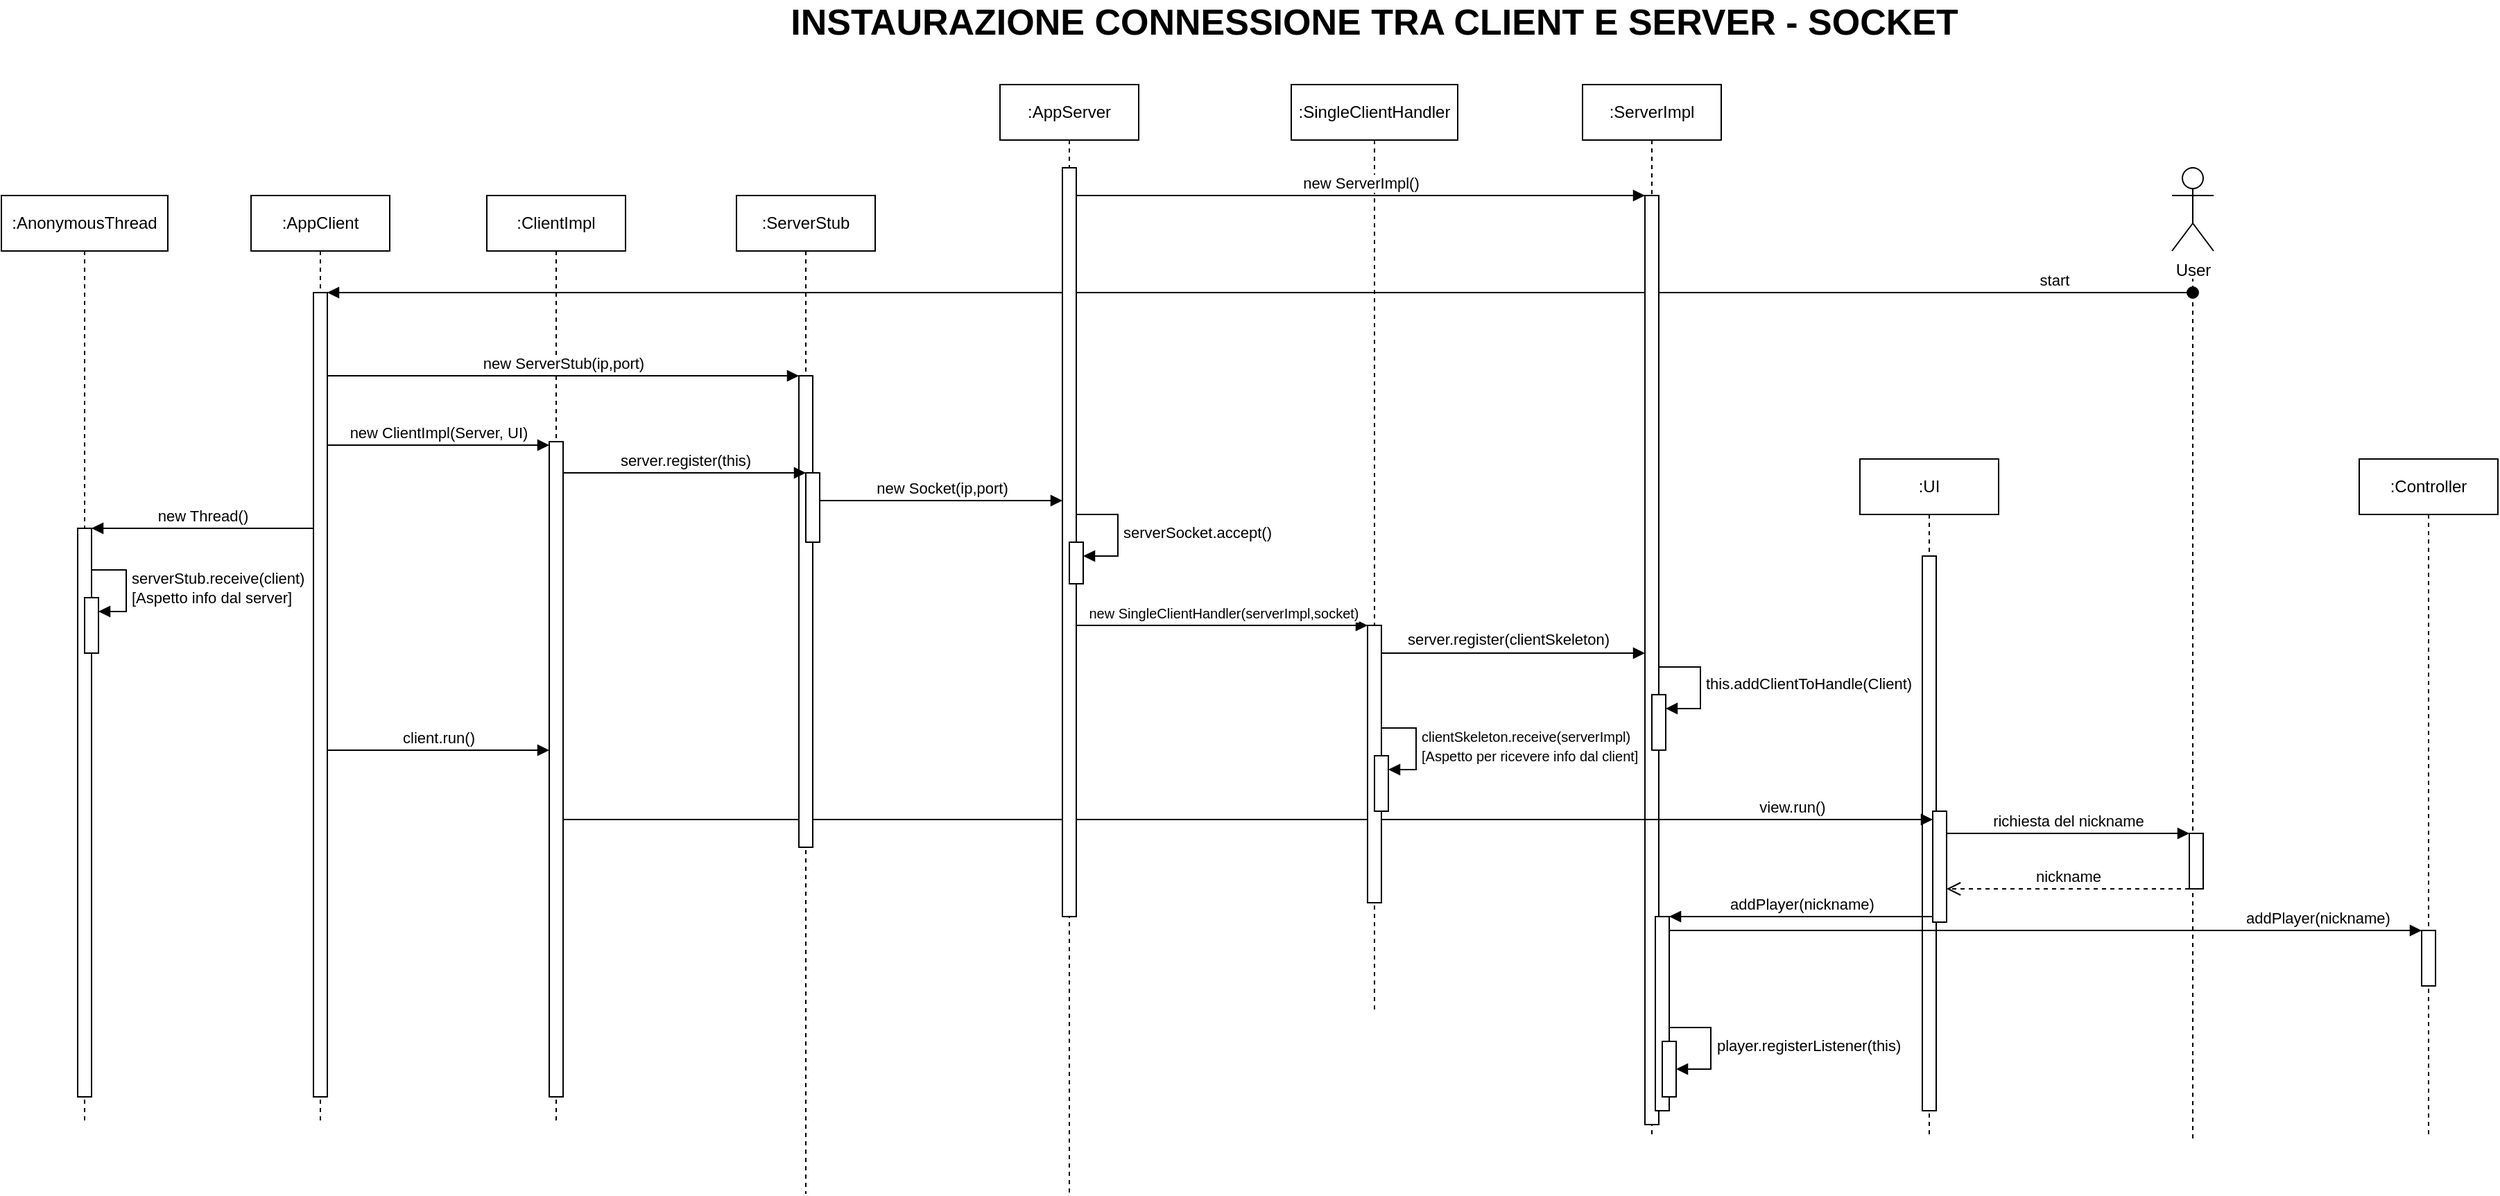 <mxfile version="21.2.6" type="github">
  <diagram name="Page-1" id="2YBvvXClWsGukQMizWep">
    <mxGraphModel dx="2884" dy="3254" grid="1" gridSize="10" guides="1" tooltips="1" connect="1" arrows="1" fold="1" page="1" pageScale="1" pageWidth="850" pageHeight="1100" math="0" shadow="0">
      <root>
        <mxCell id="0" />
        <mxCell id="1" parent="0" />
        <mxCell id="APG3dNfXt2MJDbYICzlX-1" value="" style="endArrow=none;dashed=1;html=1;rounded=0;" edge="1" parent="1">
          <mxGeometry width="50" height="50" relative="1" as="geometry">
            <mxPoint x="1520" y="800" as="sourcePoint" />
            <mxPoint x="1520" y="180" as="targetPoint" />
          </mxGeometry>
        </mxCell>
        <mxCell id="APG3dNfXt2MJDbYICzlX-2" value=":AppClient" style="shape=umlLifeline;perimeter=lifelinePerimeter;whiteSpace=wrap;html=1;container=0;dropTarget=0;collapsible=0;recursiveResize=0;outlineConnect=0;portConstraint=eastwest;newEdgeStyle={&quot;edgeStyle&quot;:&quot;elbowEdgeStyle&quot;,&quot;elbow&quot;:&quot;vertical&quot;,&quot;curved&quot;:0,&quot;rounded&quot;:0};" vertex="1" parent="1">
          <mxGeometry x="120" y="120" width="100" height="670" as="geometry" />
        </mxCell>
        <mxCell id="APG3dNfXt2MJDbYICzlX-3" value="" style="html=1;points=[];perimeter=orthogonalPerimeter;outlineConnect=0;targetShapes=umlLifeline;portConstraint=eastwest;newEdgeStyle={&quot;edgeStyle&quot;:&quot;elbowEdgeStyle&quot;,&quot;elbow&quot;:&quot;vertical&quot;,&quot;curved&quot;:0,&quot;rounded&quot;:0};" vertex="1" parent="APG3dNfXt2MJDbYICzlX-2">
          <mxGeometry x="45" y="70" width="10" height="580" as="geometry" />
        </mxCell>
        <mxCell id="APG3dNfXt2MJDbYICzlX-4" value="start" style="html=1;verticalAlign=bottom;startArrow=oval;endArrow=block;startSize=8;edgeStyle=elbowEdgeStyle;elbow=vertical;curved=0;rounded=0;" edge="1" parent="APG3dNfXt2MJDbYICzlX-2" target="APG3dNfXt2MJDbYICzlX-3">
          <mxGeometry x="-0.851" relative="1" as="geometry">
            <mxPoint x="1400" y="70" as="sourcePoint" />
            <Array as="points">
              <mxPoint x="1265" y="70" />
              <mxPoint x="705" y="90" />
              <mxPoint x="855" y="90" />
            </Array>
            <mxPoint as="offset" />
          </mxGeometry>
        </mxCell>
        <mxCell id="APG3dNfXt2MJDbYICzlX-9" value=":ClientImpl" style="shape=umlLifeline;perimeter=lifelinePerimeter;whiteSpace=wrap;html=1;container=0;dropTarget=0;collapsible=0;recursiveResize=0;outlineConnect=0;portConstraint=eastwest;newEdgeStyle={&quot;edgeStyle&quot;:&quot;elbowEdgeStyle&quot;,&quot;elbow&quot;:&quot;vertical&quot;,&quot;curved&quot;:0,&quot;rounded&quot;:0};" vertex="1" parent="1">
          <mxGeometry x="290" y="120" width="100" height="670" as="geometry" />
        </mxCell>
        <mxCell id="APG3dNfXt2MJDbYICzlX-10" value="" style="html=1;points=[];perimeter=orthogonalPerimeter;outlineConnect=0;targetShapes=umlLifeline;portConstraint=eastwest;newEdgeStyle={&quot;edgeStyle&quot;:&quot;elbowEdgeStyle&quot;,&quot;elbow&quot;:&quot;vertical&quot;,&quot;curved&quot;:0,&quot;rounded&quot;:0};" vertex="1" parent="APG3dNfXt2MJDbYICzlX-9">
          <mxGeometry x="45" y="177.5" width="10" height="472.5" as="geometry" />
        </mxCell>
        <mxCell id="APG3dNfXt2MJDbYICzlX-11" value="new ClientImpl(Server, UI)" style="html=1;verticalAlign=bottom;endArrow=block;edgeStyle=elbowEdgeStyle;elbow=vertical;curved=0;rounded=0;" edge="1" parent="1" source="APG3dNfXt2MJDbYICzlX-3" target="APG3dNfXt2MJDbYICzlX-10">
          <mxGeometry relative="1" as="geometry">
            <mxPoint x="185" y="390" as="sourcePoint" />
            <Array as="points">
              <mxPoint x="280" y="300" />
              <mxPoint x="300" y="410" />
              <mxPoint x="265" y="390" />
            </Array>
          </mxGeometry>
        </mxCell>
        <mxCell id="APG3dNfXt2MJDbYICzlX-12" value=":ServerImpl" style="shape=umlLifeline;perimeter=lifelinePerimeter;whiteSpace=wrap;html=1;container=0;dropTarget=0;collapsible=0;recursiveResize=0;outlineConnect=0;portConstraint=eastwest;newEdgeStyle={&quot;edgeStyle&quot;:&quot;elbowEdgeStyle&quot;,&quot;elbow&quot;:&quot;vertical&quot;,&quot;curved&quot;:0,&quot;rounded&quot;:0};" vertex="1" parent="1">
          <mxGeometry x="1080" y="40" width="100" height="760" as="geometry" />
        </mxCell>
        <mxCell id="APG3dNfXt2MJDbYICzlX-13" value="" style="html=1;points=[];perimeter=orthogonalPerimeter;outlineConnect=0;targetShapes=umlLifeline;portConstraint=eastwest;newEdgeStyle={&quot;edgeStyle&quot;:&quot;elbowEdgeStyle&quot;,&quot;elbow&quot;:&quot;vertical&quot;,&quot;curved&quot;:0,&quot;rounded&quot;:0};" vertex="1" parent="APG3dNfXt2MJDbYICzlX-12">
          <mxGeometry x="45" y="80" width="10" height="670" as="geometry" />
        </mxCell>
        <mxCell id="APG3dNfXt2MJDbYICzlX-14" value="" style="html=1;points=[];perimeter=orthogonalPerimeter;outlineConnect=0;targetShapes=umlLifeline;portConstraint=eastwest;newEdgeStyle={&quot;edgeStyle&quot;:&quot;elbowEdgeStyle&quot;,&quot;elbow&quot;:&quot;vertical&quot;,&quot;curved&quot;:0,&quot;rounded&quot;:0};" vertex="1" parent="APG3dNfXt2MJDbYICzlX-12">
          <mxGeometry x="50" y="439.95" width="10" height="40" as="geometry" />
        </mxCell>
        <mxCell id="APG3dNfXt2MJDbYICzlX-15" value="this.addClientToHandle(Client)" style="html=1;align=left;spacingLeft=2;endArrow=block;rounded=0;edgeStyle=orthogonalEdgeStyle;curved=0;rounded=0;" edge="1" parent="APG3dNfXt2MJDbYICzlX-12" target="APG3dNfXt2MJDbYICzlX-14">
          <mxGeometry relative="1" as="geometry">
            <mxPoint x="55" y="419.998" as="sourcePoint" />
            <Array as="points">
              <mxPoint x="85" y="419.95" />
              <mxPoint x="85" y="449.95" />
            </Array>
          </mxGeometry>
        </mxCell>
        <mxCell id="APG3dNfXt2MJDbYICzlX-16" value="" style="html=1;points=[];perimeter=orthogonalPerimeter;outlineConnect=0;targetShapes=umlLifeline;portConstraint=eastwest;newEdgeStyle={&quot;edgeStyle&quot;:&quot;elbowEdgeStyle&quot;,&quot;elbow&quot;:&quot;vertical&quot;,&quot;curved&quot;:0,&quot;rounded&quot;:0};" vertex="1" parent="APG3dNfXt2MJDbYICzlX-12">
          <mxGeometry x="52.5" y="600" width="10" height="140" as="geometry" />
        </mxCell>
        <mxCell id="APG3dNfXt2MJDbYICzlX-17" value="" style="html=1;points=[];perimeter=orthogonalPerimeter;outlineConnect=0;targetShapes=umlLifeline;portConstraint=eastwest;newEdgeStyle={&quot;edgeStyle&quot;:&quot;elbowEdgeStyle&quot;,&quot;elbow&quot;:&quot;vertical&quot;,&quot;curved&quot;:0,&quot;rounded&quot;:0};" vertex="1" parent="APG3dNfXt2MJDbYICzlX-12">
          <mxGeometry x="57.5" y="690" width="10" height="40" as="geometry" />
        </mxCell>
        <mxCell id="APG3dNfXt2MJDbYICzlX-18" value="player.registerListener(this)" style="html=1;align=left;spacingLeft=2;endArrow=block;rounded=0;edgeStyle=orthogonalEdgeStyle;curved=0;rounded=0;" edge="1" parent="APG3dNfXt2MJDbYICzlX-12" source="APG3dNfXt2MJDbYICzlX-16" target="APG3dNfXt2MJDbYICzlX-17">
          <mxGeometry relative="1" as="geometry">
            <mxPoint x="62.5" y="650" as="sourcePoint" />
            <Array as="points">
              <mxPoint x="92.5" y="680" />
              <mxPoint x="92.5" y="710" />
            </Array>
          </mxGeometry>
        </mxCell>
        <mxCell id="APG3dNfXt2MJDbYICzlX-20" value=":UI" style="shape=umlLifeline;perimeter=lifelinePerimeter;whiteSpace=wrap;html=1;container=0;dropTarget=0;collapsible=0;recursiveResize=0;outlineConnect=0;portConstraint=eastwest;newEdgeStyle={&quot;edgeStyle&quot;:&quot;elbowEdgeStyle&quot;,&quot;elbow&quot;:&quot;vertical&quot;,&quot;curved&quot;:0,&quot;rounded&quot;:0};" vertex="1" parent="1">
          <mxGeometry x="1280" y="310" width="100" height="490" as="geometry" />
        </mxCell>
        <mxCell id="APG3dNfXt2MJDbYICzlX-21" value="" style="html=1;points=[];perimeter=orthogonalPerimeter;outlineConnect=0;targetShapes=umlLifeline;portConstraint=eastwest;newEdgeStyle={&quot;edgeStyle&quot;:&quot;elbowEdgeStyle&quot;,&quot;elbow&quot;:&quot;vertical&quot;,&quot;curved&quot;:0,&quot;rounded&quot;:0};" vertex="1" parent="APG3dNfXt2MJDbYICzlX-20">
          <mxGeometry x="45" y="70" width="10" height="400" as="geometry" />
        </mxCell>
        <mxCell id="APG3dNfXt2MJDbYICzlX-22" value="" style="html=1;points=[];perimeter=orthogonalPerimeter;outlineConnect=0;targetShapes=umlLifeline;portConstraint=eastwest;newEdgeStyle={&quot;edgeStyle&quot;:&quot;elbowEdgeStyle&quot;,&quot;elbow&quot;:&quot;vertical&quot;,&quot;curved&quot;:0,&quot;rounded&quot;:0};" vertex="1" parent="APG3dNfXt2MJDbYICzlX-20">
          <mxGeometry x="52.5" y="254" width="10" height="80" as="geometry" />
        </mxCell>
        <mxCell id="APG3dNfXt2MJDbYICzlX-23" value="client.run()" style="html=1;verticalAlign=bottom;endArrow=block;edgeStyle=elbowEdgeStyle;elbow=vertical;curved=0;rounded=0;" edge="1" parent="1" source="APG3dNfXt2MJDbYICzlX-3" target="APG3dNfXt2MJDbYICzlX-10">
          <mxGeometry relative="1" as="geometry">
            <mxPoint x="180" y="640" as="sourcePoint" />
            <Array as="points">
              <mxPoint x="300" y="520" />
              <mxPoint x="270" y="440" />
              <mxPoint x="270" y="540" />
              <mxPoint x="270" y="530" />
              <mxPoint x="330" y="510" />
              <mxPoint x="420" y="590" />
              <mxPoint x="265" y="640" />
            </Array>
            <mxPoint x="408.621" y="590" as="targetPoint" />
          </mxGeometry>
        </mxCell>
        <mxCell id="APG3dNfXt2MJDbYICzlX-24" value="view.run()" style="html=1;verticalAlign=bottom;endArrow=block;edgeStyle=elbowEdgeStyle;elbow=vertical;curved=0;rounded=0;" edge="1" parent="1" source="APG3dNfXt2MJDbYICzlX-10" target="APG3dNfXt2MJDbYICzlX-22">
          <mxGeometry x="0.792" relative="1" as="geometry">
            <mxPoint x="350" y="534.66" as="sourcePoint" />
            <Array as="points">
              <mxPoint x="1170" y="570" />
              <mxPoint x="500" y="534.66" />
              <mxPoint x="590" y="614.66" />
              <mxPoint x="435" y="664.66" />
            </Array>
            <mxPoint x="545" y="534.66" as="targetPoint" />
            <mxPoint x="1" as="offset" />
          </mxGeometry>
        </mxCell>
        <mxCell id="APG3dNfXt2MJDbYICzlX-26" value="richiesta del nickname" style="html=1;verticalAlign=bottom;endArrow=block;edgeStyle=elbowEdgeStyle;elbow=vertical;curved=0;rounded=0;" edge="1" parent="1" source="APG3dNfXt2MJDbYICzlX-22" target="APG3dNfXt2MJDbYICzlX-32">
          <mxGeometry relative="1" as="geometry">
            <mxPoint x="1382.5" y="580" as="sourcePoint" />
            <Array as="points">
              <mxPoint x="1432.5" y="580" />
              <mxPoint x="1622.5" y="660" />
              <mxPoint x="1467.5" y="710" />
            </Array>
            <mxPoint x="1582.5" y="580" as="targetPoint" />
          </mxGeometry>
        </mxCell>
        <mxCell id="APG3dNfXt2MJDbYICzlX-27" value="nickname" style="html=1;verticalAlign=bottom;endArrow=open;dashed=1;endSize=8;edgeStyle=elbowEdgeStyle;elbow=vertical;curved=0;rounded=0;" edge="1" parent="1" source="APG3dNfXt2MJDbYICzlX-32" target="APG3dNfXt2MJDbYICzlX-22">
          <mxGeometry relative="1" as="geometry">
            <mxPoint x="1462.5" y="500" as="targetPoint" />
            <mxPoint x="1532.5" y="500" as="sourcePoint" />
            <Array as="points">
              <mxPoint x="1512.5" y="620" />
            </Array>
          </mxGeometry>
        </mxCell>
        <mxCell id="APG3dNfXt2MJDbYICzlX-28" value="addPlayer(nickname)" style="html=1;verticalAlign=bottom;endArrow=block;edgeStyle=elbowEdgeStyle;elbow=vertical;curved=0;rounded=0;" edge="1" parent="1" source="APG3dNfXt2MJDbYICzlX-22" target="APG3dNfXt2MJDbYICzlX-16">
          <mxGeometry relative="1" as="geometry">
            <mxPoint x="1202.5" y="654.66" as="sourcePoint" />
            <Array as="points">
              <mxPoint x="1322.5" y="640" />
              <mxPoint x="1302.5" y="640" />
              <mxPoint x="1272.5" y="650" />
              <mxPoint x="1352.5" y="654.66" />
              <mxPoint x="1442.5" y="734.66" />
              <mxPoint x="1287.5" y="784.66" />
            </Array>
            <mxPoint x="1397.5" y="654.66" as="targetPoint" />
          </mxGeometry>
        </mxCell>
        <mxCell id="APG3dNfXt2MJDbYICzlX-29" value=":Controller" style="shape=umlLifeline;perimeter=lifelinePerimeter;whiteSpace=wrap;html=1;container=0;dropTarget=0;collapsible=0;recursiveResize=0;outlineConnect=0;portConstraint=eastwest;newEdgeStyle={&quot;edgeStyle&quot;:&quot;elbowEdgeStyle&quot;,&quot;elbow&quot;:&quot;vertical&quot;,&quot;curved&quot;:0,&quot;rounded&quot;:0};" vertex="1" parent="1">
          <mxGeometry x="1640" y="310" width="100" height="490" as="geometry" />
        </mxCell>
        <mxCell id="APG3dNfXt2MJDbYICzlX-30" value="" style="html=1;points=[];perimeter=orthogonalPerimeter;outlineConnect=0;targetShapes=umlLifeline;portConstraint=eastwest;newEdgeStyle={&quot;edgeStyle&quot;:&quot;elbowEdgeStyle&quot;,&quot;elbow&quot;:&quot;vertical&quot;,&quot;curved&quot;:0,&quot;rounded&quot;:0};" vertex="1" parent="APG3dNfXt2MJDbYICzlX-29">
          <mxGeometry x="45" y="340" width="10" height="40" as="geometry" />
        </mxCell>
        <mxCell id="APG3dNfXt2MJDbYICzlX-31" value="addPlayer(nickname)" style="html=1;verticalAlign=bottom;endArrow=block;edgeStyle=elbowEdgeStyle;elbow=vertical;curved=0;rounded=0;" edge="1" parent="1" source="APG3dNfXt2MJDbYICzlX-16" target="APG3dNfXt2MJDbYICzlX-30">
          <mxGeometry x="0.724" relative="1" as="geometry">
            <mxPoint x="1160" y="650" as="sourcePoint" />
            <Array as="points">
              <mxPoint x="1220" y="650" />
              <mxPoint x="1190" y="660" />
              <mxPoint x="1400" y="730" />
              <mxPoint x="1245" y="780" />
            </Array>
            <mxPoint x="1690" y="650" as="targetPoint" />
            <mxPoint as="offset" />
          </mxGeometry>
        </mxCell>
        <mxCell id="APG3dNfXt2MJDbYICzlX-32" value="" style="html=1;points=[];perimeter=orthogonalPerimeter;outlineConnect=0;targetShapes=umlLifeline;portConstraint=eastwest;newEdgeStyle={&quot;edgeStyle&quot;:&quot;elbowEdgeStyle&quot;,&quot;elbow&quot;:&quot;vertical&quot;,&quot;curved&quot;:0,&quot;rounded&quot;:0};" vertex="1" parent="1">
          <mxGeometry x="1517.5" y="580" width="10" height="40" as="geometry" />
        </mxCell>
        <mxCell id="APG3dNfXt2MJDbYICzlX-33" value="User" style="shape=umlActor;verticalLabelPosition=bottom;verticalAlign=top;html=1;" vertex="1" parent="1">
          <mxGeometry x="1505" y="100" width="30" height="60" as="geometry" />
        </mxCell>
        <mxCell id="APG3dNfXt2MJDbYICzlX-41" value=":ServerStub" style="shape=umlLifeline;perimeter=lifelinePerimeter;whiteSpace=wrap;html=1;container=0;dropTarget=0;collapsible=0;recursiveResize=0;outlineConnect=0;portConstraint=eastwest;newEdgeStyle={&quot;edgeStyle&quot;:&quot;elbowEdgeStyle&quot;,&quot;elbow&quot;:&quot;vertical&quot;,&quot;curved&quot;:0,&quot;rounded&quot;:0};" vertex="1" parent="1">
          <mxGeometry x="470" y="120" width="100" height="720" as="geometry" />
        </mxCell>
        <mxCell id="APG3dNfXt2MJDbYICzlX-42" value="" style="html=1;points=[];perimeter=orthogonalPerimeter;outlineConnect=0;targetShapes=umlLifeline;portConstraint=eastwest;newEdgeStyle={&quot;edgeStyle&quot;:&quot;elbowEdgeStyle&quot;,&quot;elbow&quot;:&quot;vertical&quot;,&quot;curved&quot;:0,&quot;rounded&quot;:0};" vertex="1" parent="APG3dNfXt2MJDbYICzlX-41">
          <mxGeometry x="45" y="130" width="10" height="340" as="geometry" />
        </mxCell>
        <mxCell id="APG3dNfXt2MJDbYICzlX-66" value="" style="html=1;points=[];perimeter=orthogonalPerimeter;outlineConnect=0;targetShapes=umlLifeline;portConstraint=eastwest;newEdgeStyle={&quot;edgeStyle&quot;:&quot;elbowEdgeStyle&quot;,&quot;elbow&quot;:&quot;vertical&quot;,&quot;curved&quot;:0,&quot;rounded&quot;:0};" vertex="1" parent="APG3dNfXt2MJDbYICzlX-41">
          <mxGeometry x="50" y="200" width="10" height="50" as="geometry" />
        </mxCell>
        <mxCell id="APG3dNfXt2MJDbYICzlX-45" value="new Socket(ip,port)" style="html=1;verticalAlign=bottom;endArrow=block;edgeStyle=elbowEdgeStyle;elbow=vertical;curved=0;rounded=0;" edge="1" parent="1" source="APG3dNfXt2MJDbYICzlX-66" target="APG3dNfXt2MJDbYICzlX-47">
          <mxGeometry relative="1" as="geometry">
            <mxPoint x="520" y="460" as="sourcePoint" />
            <Array as="points">
              <mxPoint x="580" y="340" />
              <mxPoint x="660" y="450" />
              <mxPoint x="635" y="460" />
              <mxPoint x="530" y="440" />
            </Array>
            <mxPoint x="690" y="460" as="targetPoint" />
          </mxGeometry>
        </mxCell>
        <mxCell id="APG3dNfXt2MJDbYICzlX-46" value=":AppServer" style="shape=umlLifeline;perimeter=lifelinePerimeter;whiteSpace=wrap;html=1;container=0;dropTarget=0;collapsible=0;recursiveResize=0;outlineConnect=0;portConstraint=eastwest;newEdgeStyle={&quot;edgeStyle&quot;:&quot;elbowEdgeStyle&quot;,&quot;elbow&quot;:&quot;vertical&quot;,&quot;curved&quot;:0,&quot;rounded&quot;:0};" vertex="1" parent="1">
          <mxGeometry x="660" y="40" width="100" height="800" as="geometry" />
        </mxCell>
        <mxCell id="APG3dNfXt2MJDbYICzlX-47" value="" style="html=1;points=[];perimeter=orthogonalPerimeter;outlineConnect=0;targetShapes=umlLifeline;portConstraint=eastwest;newEdgeStyle={&quot;edgeStyle&quot;:&quot;elbowEdgeStyle&quot;,&quot;elbow&quot;:&quot;vertical&quot;,&quot;curved&quot;:0,&quot;rounded&quot;:0};" vertex="1" parent="APG3dNfXt2MJDbYICzlX-46">
          <mxGeometry x="45" y="60" width="10" height="540" as="geometry" />
        </mxCell>
        <mxCell id="APG3dNfXt2MJDbYICzlX-48" value="" style="html=1;points=[];perimeter=orthogonalPerimeter;outlineConnect=0;targetShapes=umlLifeline;portConstraint=eastwest;newEdgeStyle={&quot;edgeStyle&quot;:&quot;elbowEdgeStyle&quot;,&quot;elbow&quot;:&quot;vertical&quot;,&quot;curved&quot;:0,&quot;rounded&quot;:0};" vertex="1" parent="APG3dNfXt2MJDbYICzlX-46">
          <mxGeometry x="50" y="330" width="10" height="30" as="geometry" />
        </mxCell>
        <mxCell id="APG3dNfXt2MJDbYICzlX-49" value="serverSocket.accept()" style="html=1;align=left;spacingLeft=2;endArrow=block;rounded=0;edgeStyle=orthogonalEdgeStyle;curved=0;rounded=0;" edge="1" target="APG3dNfXt2MJDbYICzlX-48" parent="APG3dNfXt2MJDbYICzlX-46">
          <mxGeometry relative="1" as="geometry">
            <mxPoint x="55" y="310" as="sourcePoint" />
            <Array as="points">
              <mxPoint x="85" y="340" />
            </Array>
          </mxGeometry>
        </mxCell>
        <mxCell id="APG3dNfXt2MJDbYICzlX-50" value=":SingleClientHandler" style="shape=umlLifeline;perimeter=lifelinePerimeter;whiteSpace=wrap;html=1;container=0;dropTarget=0;collapsible=0;recursiveResize=0;outlineConnect=0;portConstraint=eastwest;newEdgeStyle={&quot;edgeStyle&quot;:&quot;elbowEdgeStyle&quot;,&quot;elbow&quot;:&quot;vertical&quot;,&quot;curved&quot;:0,&quot;rounded&quot;:0};" vertex="1" parent="1">
          <mxGeometry x="870" y="40" width="120" height="670" as="geometry" />
        </mxCell>
        <mxCell id="APG3dNfXt2MJDbYICzlX-51" value="" style="html=1;points=[];perimeter=orthogonalPerimeter;outlineConnect=0;targetShapes=umlLifeline;portConstraint=eastwest;newEdgeStyle={&quot;edgeStyle&quot;:&quot;elbowEdgeStyle&quot;,&quot;elbow&quot;:&quot;vertical&quot;,&quot;curved&quot;:0,&quot;rounded&quot;:0};" vertex="1" parent="APG3dNfXt2MJDbYICzlX-50">
          <mxGeometry x="55" y="390" width="10" height="200" as="geometry" />
        </mxCell>
        <mxCell id="APG3dNfXt2MJDbYICzlX-54" value="server.register(clientSkeleton)" style="html=1;align=left;spacingLeft=2;endArrow=block;rounded=0;edgeStyle=orthogonalEdgeStyle;curved=0;rounded=0;" edge="1" target="APG3dNfXt2MJDbYICzlX-13" parent="APG3dNfXt2MJDbYICzlX-50">
          <mxGeometry x="-0.232" y="10" relative="1" as="geometry">
            <mxPoint x="65" y="504" as="sourcePoint" />
            <Array as="points">
              <mxPoint x="65" y="410" />
            </Array>
            <mxPoint as="offset" />
          </mxGeometry>
        </mxCell>
        <mxCell id="APG3dNfXt2MJDbYICzlX-68" value="" style="html=1;points=[];perimeter=orthogonalPerimeter;outlineConnect=0;targetShapes=umlLifeline;portConstraint=eastwest;newEdgeStyle={&quot;edgeStyle&quot;:&quot;elbowEdgeStyle&quot;,&quot;elbow&quot;:&quot;vertical&quot;,&quot;curved&quot;:0,&quot;rounded&quot;:0};" vertex="1" parent="APG3dNfXt2MJDbYICzlX-50">
          <mxGeometry x="60" y="484" width="10" height="40" as="geometry" />
        </mxCell>
        <mxCell id="APG3dNfXt2MJDbYICzlX-69" value="&lt;font style=&quot;font-size: 10px;&quot;&gt;clientSkeleton.receive(serverImpl)&lt;br&gt;[Aspetto per ricevere info dal client]&lt;/font&gt;" style="html=1;align=left;spacingLeft=2;endArrow=block;rounded=0;edgeStyle=orthogonalEdgeStyle;curved=0;rounded=0;" edge="1" target="APG3dNfXt2MJDbYICzlX-68" parent="APG3dNfXt2MJDbYICzlX-50">
          <mxGeometry relative="1" as="geometry">
            <mxPoint x="65" y="464" as="sourcePoint" />
            <Array as="points">
              <mxPoint x="90" y="464" />
              <mxPoint x="90" y="494" />
            </Array>
          </mxGeometry>
        </mxCell>
        <mxCell id="APG3dNfXt2MJDbYICzlX-52" value="new SingleClientHandler(serverImpl,socket)" style="html=1;verticalAlign=bottom;endArrow=block;edgeStyle=elbowEdgeStyle;elbow=vertical;curved=0;rounded=0;fontSize=10;" edge="1" parent="1" source="APG3dNfXt2MJDbYICzlX-47" target="APG3dNfXt2MJDbYICzlX-51">
          <mxGeometry x="0.005" relative="1" as="geometry">
            <mxPoint x="720" y="520" as="sourcePoint" />
            <Array as="points">
              <mxPoint x="840" y="430" />
              <mxPoint x="855" y="520" />
              <mxPoint x="830" y="530" />
              <mxPoint x="725" y="510" />
            </Array>
            <mxPoint x="900" y="520" as="targetPoint" />
            <mxPoint as="offset" />
          </mxGeometry>
        </mxCell>
        <mxCell id="APG3dNfXt2MJDbYICzlX-62" value="new ServerImpl()" style="html=1;verticalAlign=bottom;endArrow=block;edgeStyle=elbowEdgeStyle;elbow=vertical;curved=0;rounded=0;" edge="1" parent="1" source="APG3dNfXt2MJDbYICzlX-47" target="APG3dNfXt2MJDbYICzlX-13">
          <mxGeometry relative="1" as="geometry">
            <mxPoint x="710" y="120" as="sourcePoint" />
            <Array as="points">
              <mxPoint x="850" y="120" />
              <mxPoint x="825" y="130" />
              <mxPoint x="720" y="110" />
            </Array>
            <mxPoint x="920" y="120" as="targetPoint" />
          </mxGeometry>
        </mxCell>
        <mxCell id="APG3dNfXt2MJDbYICzlX-65" value="new ServerStub(ip,port)" style="html=1;verticalAlign=bottom;endArrow=block;edgeStyle=elbowEdgeStyle;elbow=vertical;curved=0;rounded=0;" edge="1" parent="1" source="APG3dNfXt2MJDbYICzlX-3" target="APG3dNfXt2MJDbYICzlX-42">
          <mxGeometry relative="1" as="geometry">
            <mxPoint x="170" y="260" as="sourcePoint" />
            <Array as="points">
              <mxPoint x="370" y="250" />
              <mxPoint x="295" y="260" />
              <mxPoint x="260" y="240" />
            </Array>
            <mxPoint x="330" y="260" as="targetPoint" />
          </mxGeometry>
        </mxCell>
        <mxCell id="APG3dNfXt2MJDbYICzlX-19" value="server.register(this)" style="html=1;verticalAlign=bottom;endArrow=block;edgeStyle=elbowEdgeStyle;elbow=vertical;curved=0;rounded=0;" edge="1" parent="1" source="APG3dNfXt2MJDbYICzlX-10" target="APG3dNfXt2MJDbYICzlX-66">
          <mxGeometry relative="1" as="geometry">
            <mxPoint x="270" y="410" as="sourcePoint" />
            <Array as="points">
              <mxPoint x="400" y="320" />
              <mxPoint x="460" y="430" />
              <mxPoint x="355" y="410" />
            </Array>
            <mxPoint x="480" y="430" as="targetPoint" />
          </mxGeometry>
        </mxCell>
        <mxCell id="APG3dNfXt2MJDbYICzlX-67" value="&lt;b&gt;&lt;font style=&quot;font-size: 26px;&quot;&gt;INSTAURAZIONE CONNESSIONE TRA CLIENT E SERVER - SOCKET&lt;/font&gt;&lt;/b&gt;" style="text;html=1;strokeColor=none;fillColor=none;align=center;verticalAlign=middle;whiteSpace=wrap;rounded=0;" vertex="1" parent="1">
          <mxGeometry x="495" y="-20" width="870" height="30" as="geometry" />
        </mxCell>
        <mxCell id="APG3dNfXt2MJDbYICzlX-72" value=":AnonymousThread" style="shape=umlLifeline;perimeter=lifelinePerimeter;whiteSpace=wrap;html=1;container=0;dropTarget=0;collapsible=0;recursiveResize=0;outlineConnect=0;portConstraint=eastwest;newEdgeStyle={&quot;edgeStyle&quot;:&quot;elbowEdgeStyle&quot;,&quot;elbow&quot;:&quot;vertical&quot;,&quot;curved&quot;:0,&quot;rounded&quot;:0};" vertex="1" parent="1">
          <mxGeometry x="-60" y="120" width="120" height="670" as="geometry" />
        </mxCell>
        <mxCell id="APG3dNfXt2MJDbYICzlX-73" value="" style="html=1;points=[];perimeter=orthogonalPerimeter;outlineConnect=0;targetShapes=umlLifeline;portConstraint=eastwest;newEdgeStyle={&quot;edgeStyle&quot;:&quot;elbowEdgeStyle&quot;,&quot;elbow&quot;:&quot;vertical&quot;,&quot;curved&quot;:0,&quot;rounded&quot;:0};" vertex="1" parent="APG3dNfXt2MJDbYICzlX-72">
          <mxGeometry x="55" y="240" width="10" height="410" as="geometry" />
        </mxCell>
        <mxCell id="APG3dNfXt2MJDbYICzlX-76" value="" style="html=1;points=[];perimeter=orthogonalPerimeter;outlineConnect=0;targetShapes=umlLifeline;portConstraint=eastwest;newEdgeStyle={&quot;edgeStyle&quot;:&quot;elbowEdgeStyle&quot;,&quot;elbow&quot;:&quot;vertical&quot;,&quot;curved&quot;:0,&quot;rounded&quot;:0};" vertex="1" parent="APG3dNfXt2MJDbYICzlX-72">
          <mxGeometry x="60" y="290" width="10" height="40" as="geometry" />
        </mxCell>
        <mxCell id="APG3dNfXt2MJDbYICzlX-77" value="serverStub.receive(client)&lt;br&gt;[Aspetto info dal server]" style="html=1;align=left;spacingLeft=2;endArrow=block;rounded=0;edgeStyle=orthogonalEdgeStyle;curved=0;rounded=0;" edge="1" target="APG3dNfXt2MJDbYICzlX-76" parent="APG3dNfXt2MJDbYICzlX-72">
          <mxGeometry relative="1" as="geometry">
            <mxPoint x="65" y="270" as="sourcePoint" />
            <Array as="points">
              <mxPoint x="90" y="270" />
              <mxPoint x="90" y="300" />
            </Array>
          </mxGeometry>
        </mxCell>
        <mxCell id="APG3dNfXt2MJDbYICzlX-75" value="new Thread()" style="html=1;verticalAlign=bottom;endArrow=block;edgeStyle=elbowEdgeStyle;elbow=vertical;curved=0;rounded=0;" edge="1" parent="1" source="APG3dNfXt2MJDbYICzlX-3" target="APG3dNfXt2MJDbYICzlX-73">
          <mxGeometry relative="1" as="geometry">
            <mxPoint x="40" y="380" as="sourcePoint" />
            <Array as="points">
              <mxPoint x="70" y="360" />
              <mxPoint x="60" y="350" />
              <mxPoint x="165" y="380" />
              <mxPoint x="135" y="300" />
              <mxPoint x="135" y="400" />
              <mxPoint x="135" y="390" />
              <mxPoint x="195" y="370" />
              <mxPoint x="285" y="450" />
              <mxPoint x="130" y="500" />
            </Array>
            <mxPoint x="200" y="380" as="targetPoint" />
          </mxGeometry>
        </mxCell>
      </root>
    </mxGraphModel>
  </diagram>
</mxfile>
